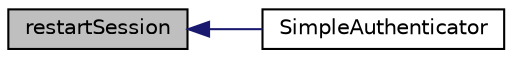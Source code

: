 digraph "restartSession"
{
  edge [fontname="Helvetica",fontsize="10",labelfontname="Helvetica",labelfontsize="10"];
  node [fontname="Helvetica",fontsize="10",shape=record];
  rankdir="LR";
  Node1 [label="restartSession",height=0.2,width=0.4,color="black", fillcolor="grey75", style="filled" fontcolor="black"];
  Node1 -> Node2 [dir="back",color="midnightblue",fontsize="10",style="solid",fontname="Helvetica"];
  Node2 [label="SimpleAuthenticator",height=0.2,width=0.4,color="black", fillcolor="white", style="filled",URL="$class_simple_authenticator.html#a3e058a3358815bfb43f51054bc6087a1"];
}
